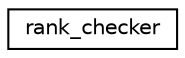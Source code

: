 digraph "Graphical Class Hierarchy"
{
  edge [fontname="Helvetica",fontsize="10",labelfontname="Helvetica",labelfontsize="10"];
  node [fontname="Helvetica",fontsize="10",shape=record];
  rankdir="LR";
  Node0 [label="rank_checker",height=0.2,width=0.4,color="black", fillcolor="white", style="filled",URL="$d8/d21/classrank__checker.html"];
}
